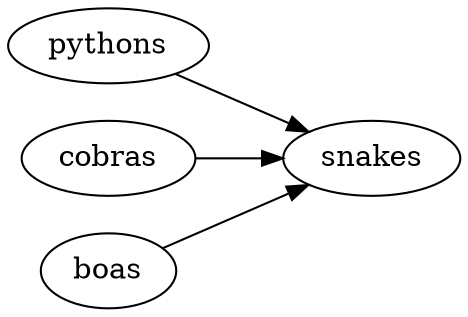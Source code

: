 digraph{
rankdir=LR
compound=true
N3011277964 [ label="pythons", shape=ellipse ]
N3011277772 [ label="snakes", shape=ellipse ]
N3011278028 [ label="cobras", shape=ellipse ]
N3011278124 [ label="boas", shape=ellipse ]
N3011277964 -> N3011277772
N3011278028 -> N3011277772
N3011278124 -> N3011277772
}
